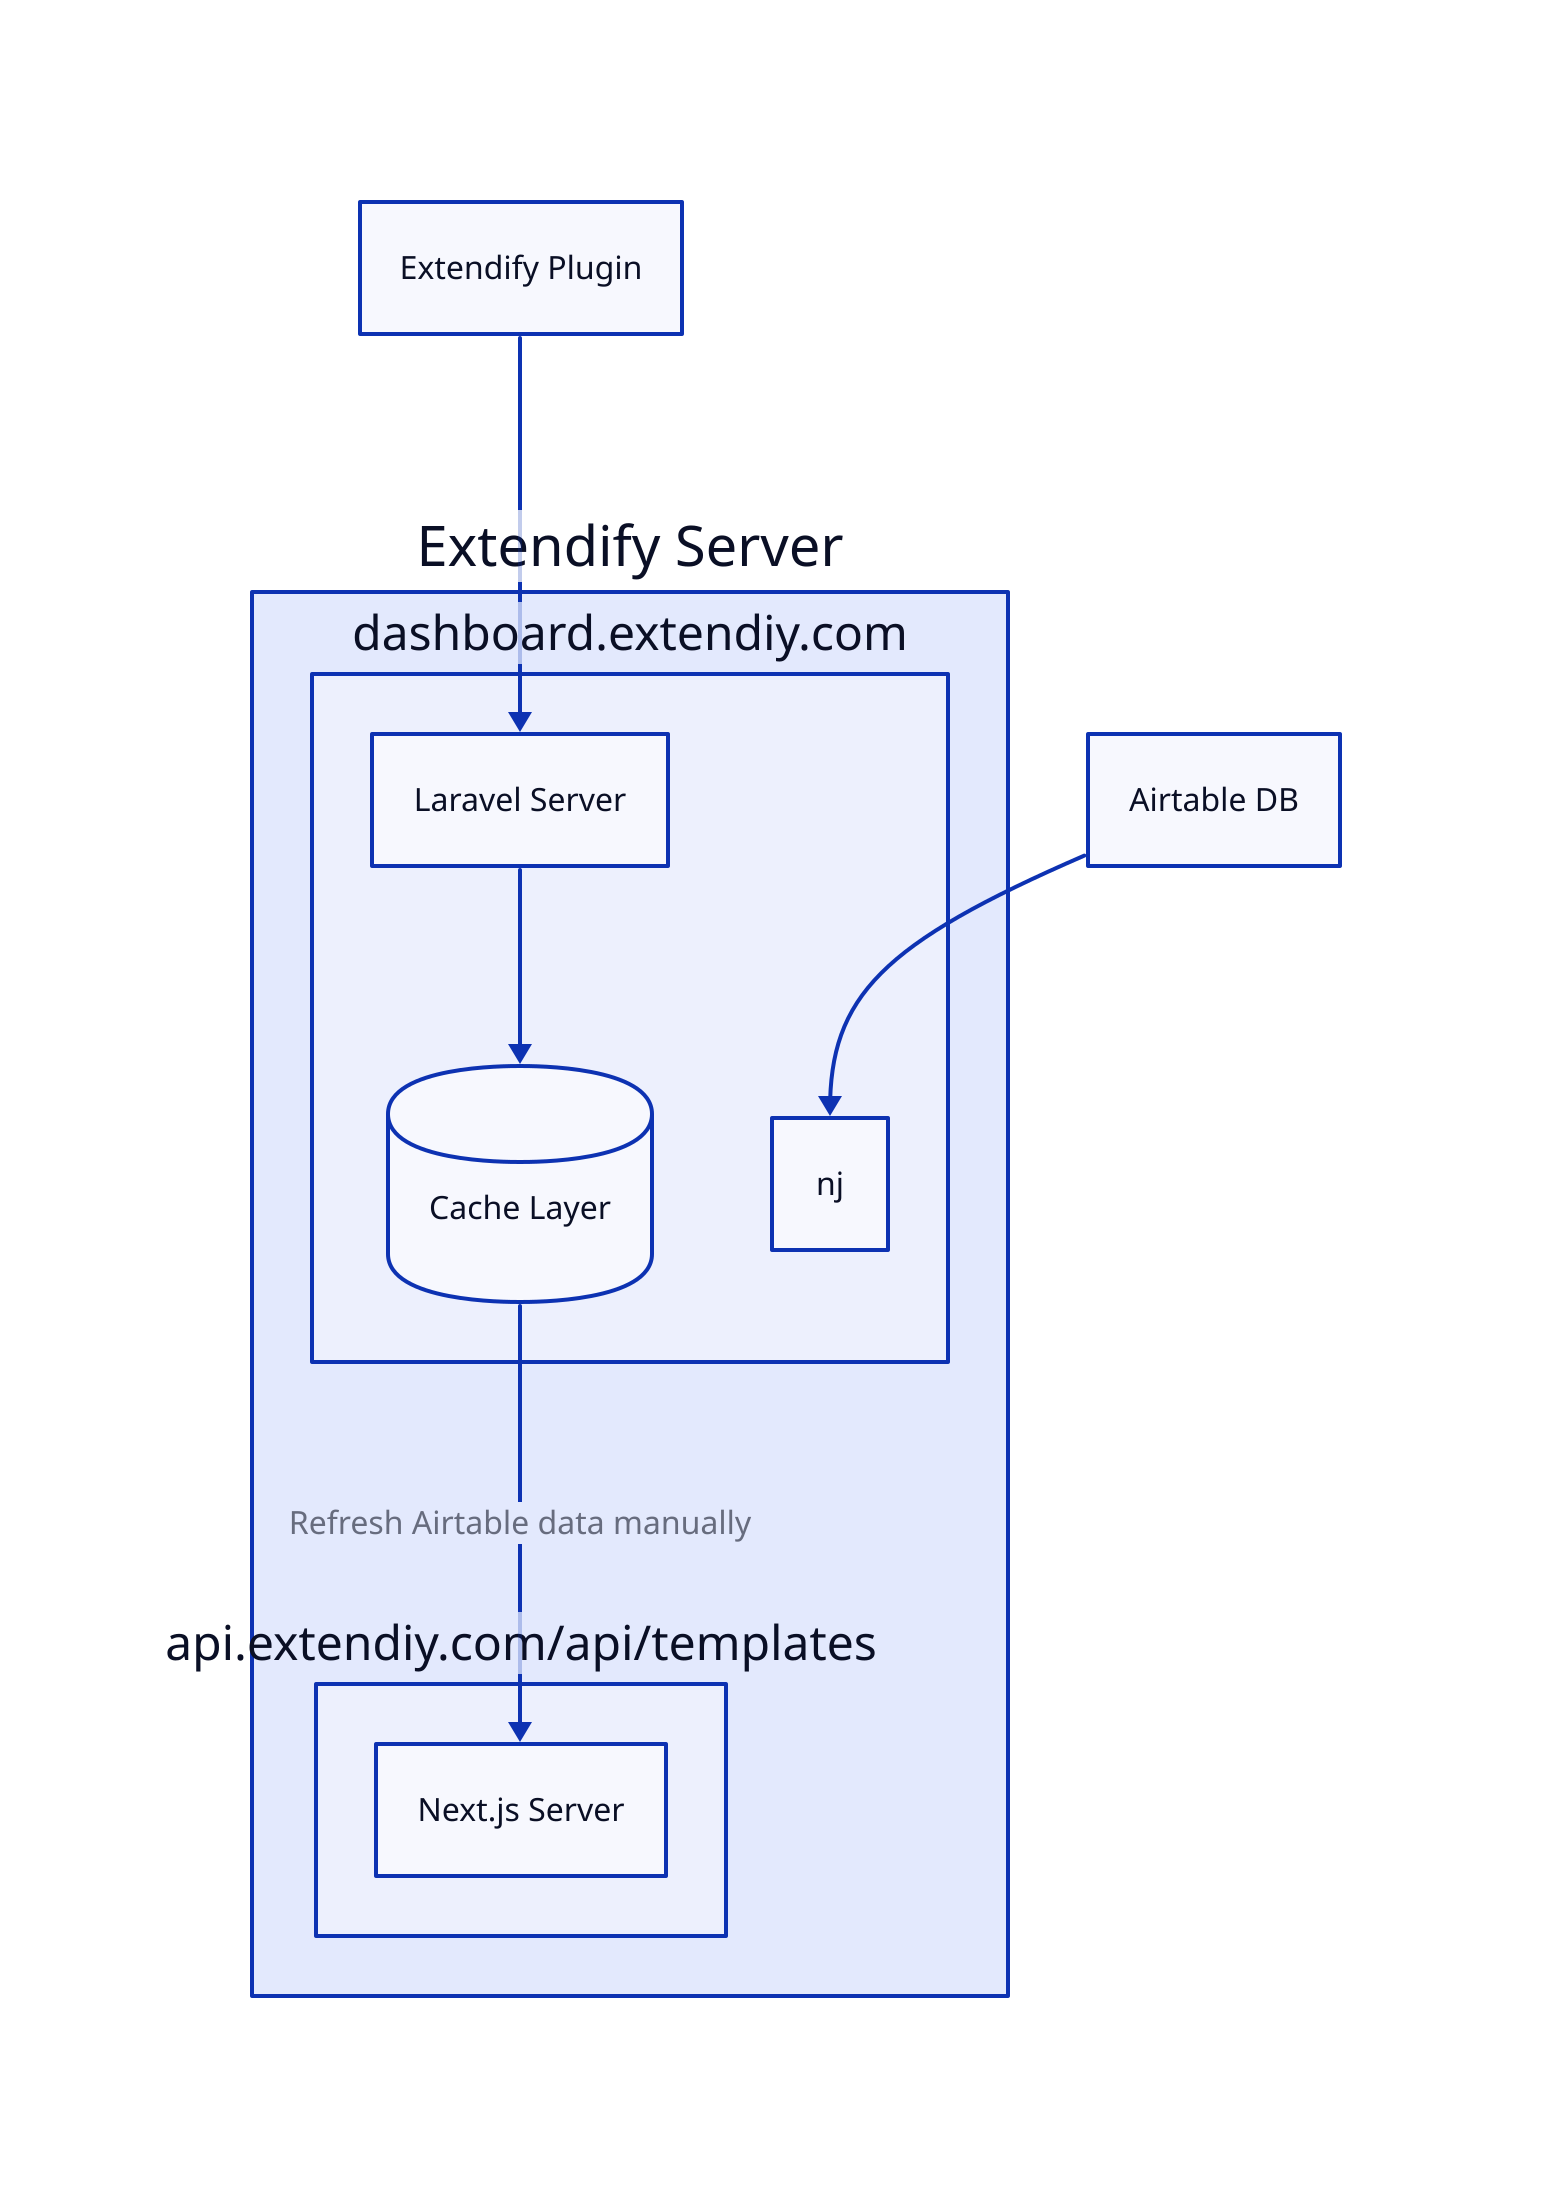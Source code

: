 a: Extendify Plugin
b: Airtable DB

extendifyServer: {
  label: Extendify Server

  dashboardServer: {
    label: dashboard.extendiy.com
    ls: Laravel Server
    cl: Cache Layer
    cl.shape: cylinder

    ls -> cl
  }

  apiServer:  {
    label: api.extendiy.com/api/templates
    nj: Next.js Server

    # _.dashboardServer.ls -> nj
  }

  # dashboardServer -> apiServer
  # dashboardServer.ls -> apiServer.nj: Custom connector label
  dashboardServer.cl -> apiServer.nj: Refresh Airtable data manually
}

# a -> dashboardServer: API request
a -> extendifyServer.dashboardServer.ls
b -> extendifyServer.dashboardServer.nj